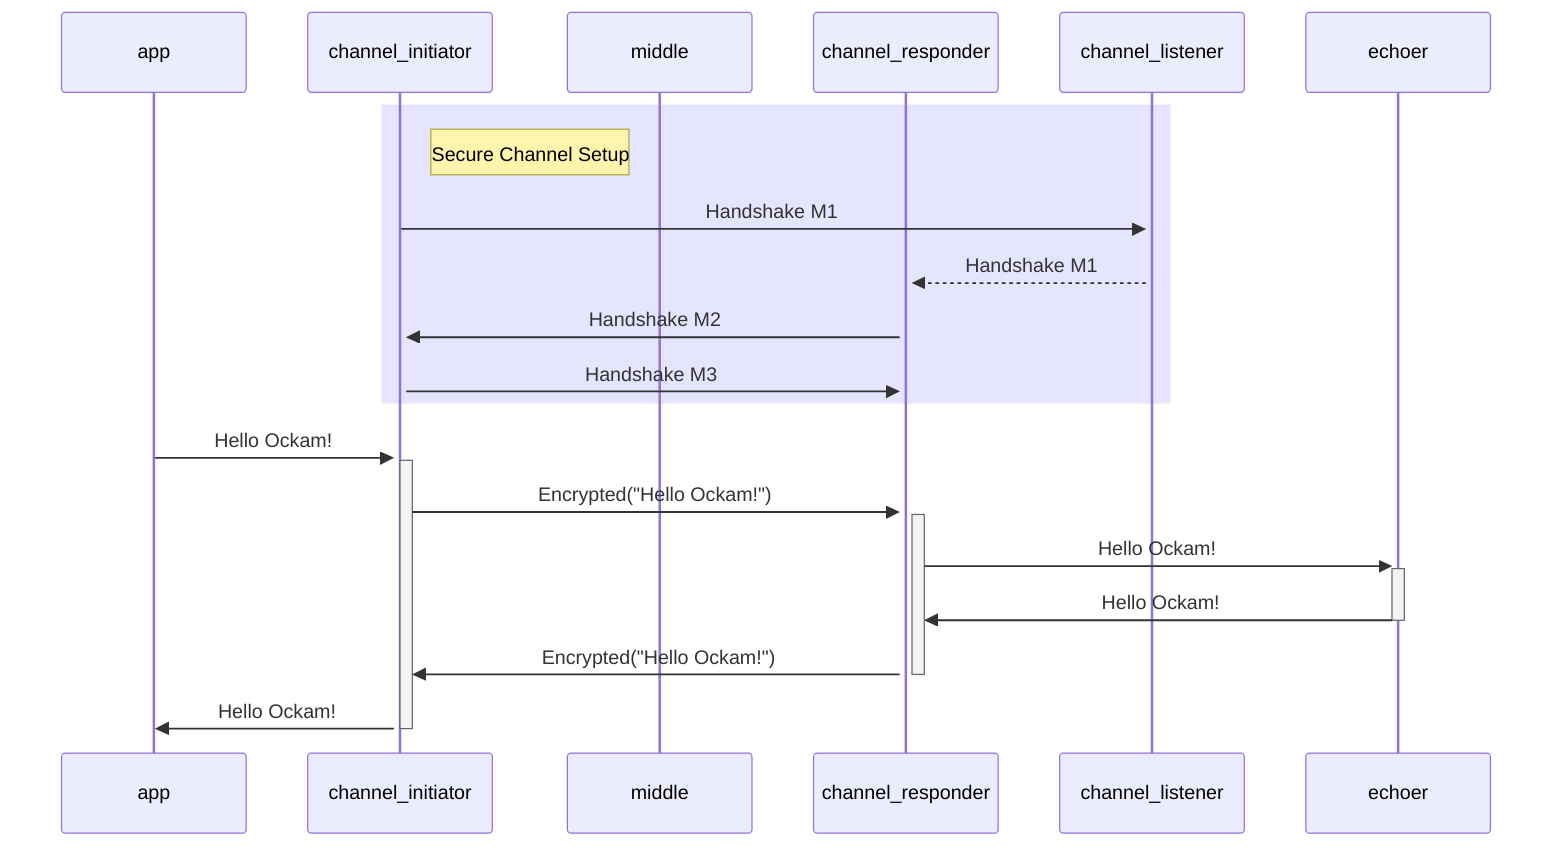 sequenceDiagram
  participant app
  participant channel_initiator
  participant middle
  participant channel_responder
  participant channel_listener
  participant echoer

  rect rgba(0, 0, 255, .1)
    Note right of channel_initiator: Secure Channel Setup
    channel_initiator->>+channel_listener: Handshake M1
    channel_listener-->>+channel_responder: Handshake M1
    channel_responder->>+channel_initiator: Handshake M2
    channel_initiator->>+channel_responder: Handshake M3
  end

  app->>+channel_initiator: Hello Ockam!
  channel_initiator->>+channel_responder: Encrypted("Hello Ockam!")
  channel_responder->>+echoer: Hello Ockam!
  echoer->>-channel_responder: Hello Ockam!
  channel_responder->>-channel_initiator: Encrypted("Hello Ockam!")
  channel_initiator->>-app: Hello Ockam!